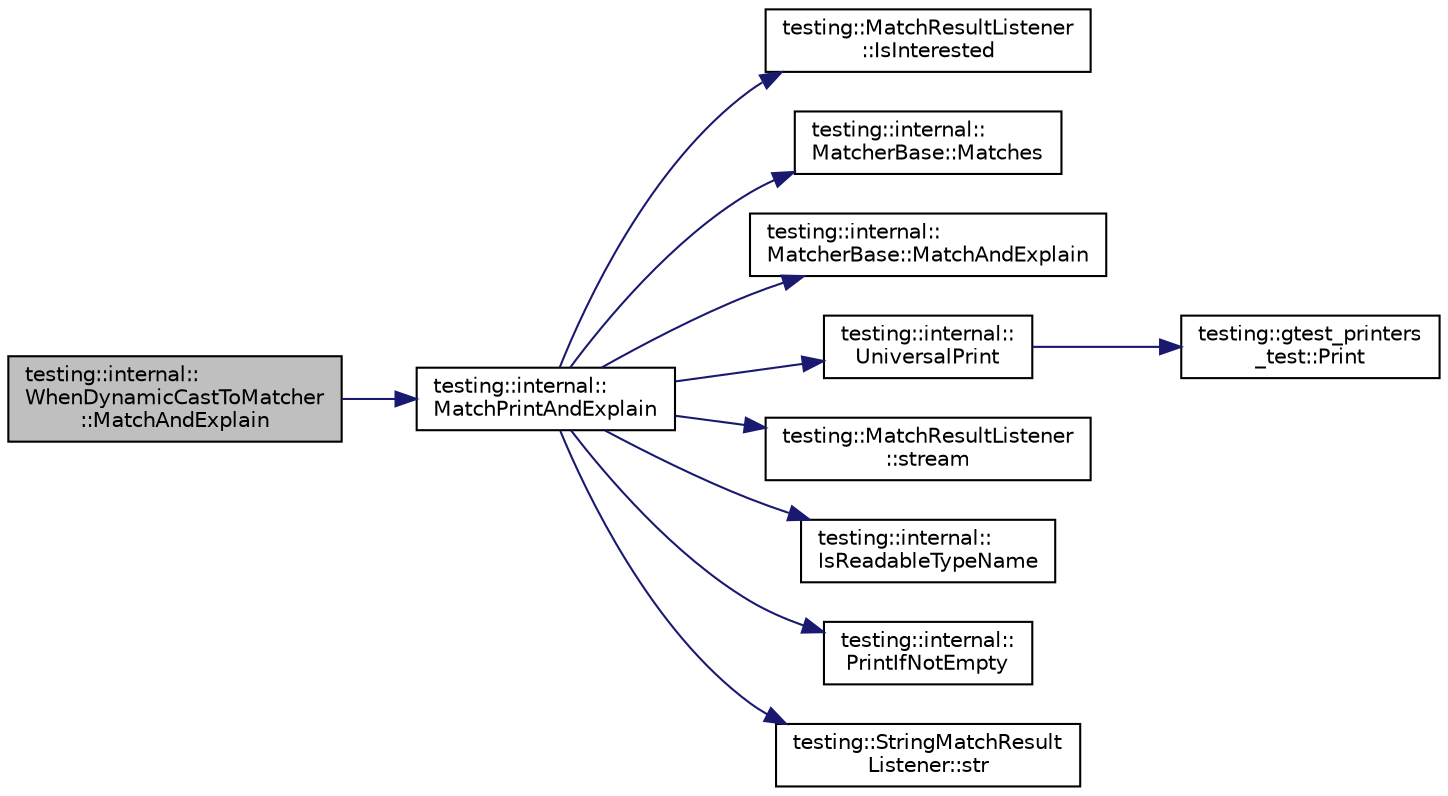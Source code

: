 digraph "testing::internal::WhenDynamicCastToMatcher::MatchAndExplain"
{
  edge [fontname="Helvetica",fontsize="10",labelfontname="Helvetica",labelfontsize="10"];
  node [fontname="Helvetica",fontsize="10",shape=record];
  rankdir="LR";
  Node2 [label="testing::internal::\lWhenDynamicCastToMatcher\l::MatchAndExplain",height=0.2,width=0.4,color="black", fillcolor="grey75", style="filled", fontcolor="black"];
  Node2 -> Node3 [color="midnightblue",fontsize="10",style="solid",fontname="Helvetica"];
  Node3 [label="testing::internal::\lMatchPrintAndExplain",height=0.2,width=0.4,color="black", fillcolor="white", style="filled",URL="$d0/da7/namespacetesting_1_1internal.html#a0821df2611d54c79bac990719ad8a2dd"];
  Node3 -> Node4 [color="midnightblue",fontsize="10",style="solid",fontname="Helvetica"];
  Node4 [label="testing::MatchResultListener\l::IsInterested",height=0.2,width=0.4,color="black", fillcolor="white", style="filled",URL="$d7/d01/classtesting_1_1_match_result_listener.html#ac34f9771f2ba6128cd6a1348b3aebda3"];
  Node3 -> Node5 [color="midnightblue",fontsize="10",style="solid",fontname="Helvetica"];
  Node5 [label="testing::internal::\lMatcherBase::Matches",height=0.2,width=0.4,color="black", fillcolor="white", style="filled",URL="$df/d93/classtesting_1_1internal_1_1_matcher_base.html#a3b479673ff40cac1a7d548e91d789cb2"];
  Node3 -> Node6 [color="midnightblue",fontsize="10",style="solid",fontname="Helvetica"];
  Node6 [label="testing::internal::\lMatcherBase::MatchAndExplain",height=0.2,width=0.4,color="black", fillcolor="white", style="filled",URL="$df/d93/classtesting_1_1internal_1_1_matcher_base.html#a08429a6d7e7d330de4a4eb4e272105a7"];
  Node3 -> Node7 [color="midnightblue",fontsize="10",style="solid",fontname="Helvetica"];
  Node7 [label="testing::internal::\lUniversalPrint",height=0.2,width=0.4,color="black", fillcolor="white", style="filled",URL="$d0/da7/namespacetesting_1_1internal.html#a30708fa2bacf11895b03bdb21eb72309"];
  Node7 -> Node8 [color="midnightblue",fontsize="10",style="solid",fontname="Helvetica"];
  Node8 [label="testing::gtest_printers\l_test::Print",height=0.2,width=0.4,color="black", fillcolor="white", style="filled",URL="$dd/d01/namespacetesting_1_1gtest__printers__test.html#ab1fefdb330a473343afa3cc6d46a65f6"];
  Node3 -> Node9 [color="midnightblue",fontsize="10",style="solid",fontname="Helvetica"];
  Node9 [label="testing::MatchResultListener\l::stream",height=0.2,width=0.4,color="black", fillcolor="white", style="filled",URL="$d7/d01/classtesting_1_1_match_result_listener.html#a5abecb247e005f7f50a94898e3f44ee3"];
  Node3 -> Node10 [color="midnightblue",fontsize="10",style="solid",fontname="Helvetica"];
  Node10 [label="testing::internal::\lIsReadableTypeName",height=0.2,width=0.4,color="black", fillcolor="white", style="filled",URL="$d0/da7/namespacetesting_1_1internal.html#abeedf209750a21d996983e84224ac816"];
  Node3 -> Node11 [color="midnightblue",fontsize="10",style="solid",fontname="Helvetica"];
  Node11 [label="testing::internal::\lPrintIfNotEmpty",height=0.2,width=0.4,color="black", fillcolor="white", style="filled",URL="$d0/da7/namespacetesting_1_1internal.html#ad609eb8bac84ab487464a3449c57640a"];
  Node3 -> Node12 [color="midnightblue",fontsize="10",style="solid",fontname="Helvetica"];
  Node12 [label="testing::StringMatchResult\lListener::str",height=0.2,width=0.4,color="black", fillcolor="white", style="filled",URL="$d9/dd6/classtesting_1_1_string_match_result_listener.html#a77e501016fa53b76e7eee1739d25dde9"];
}
